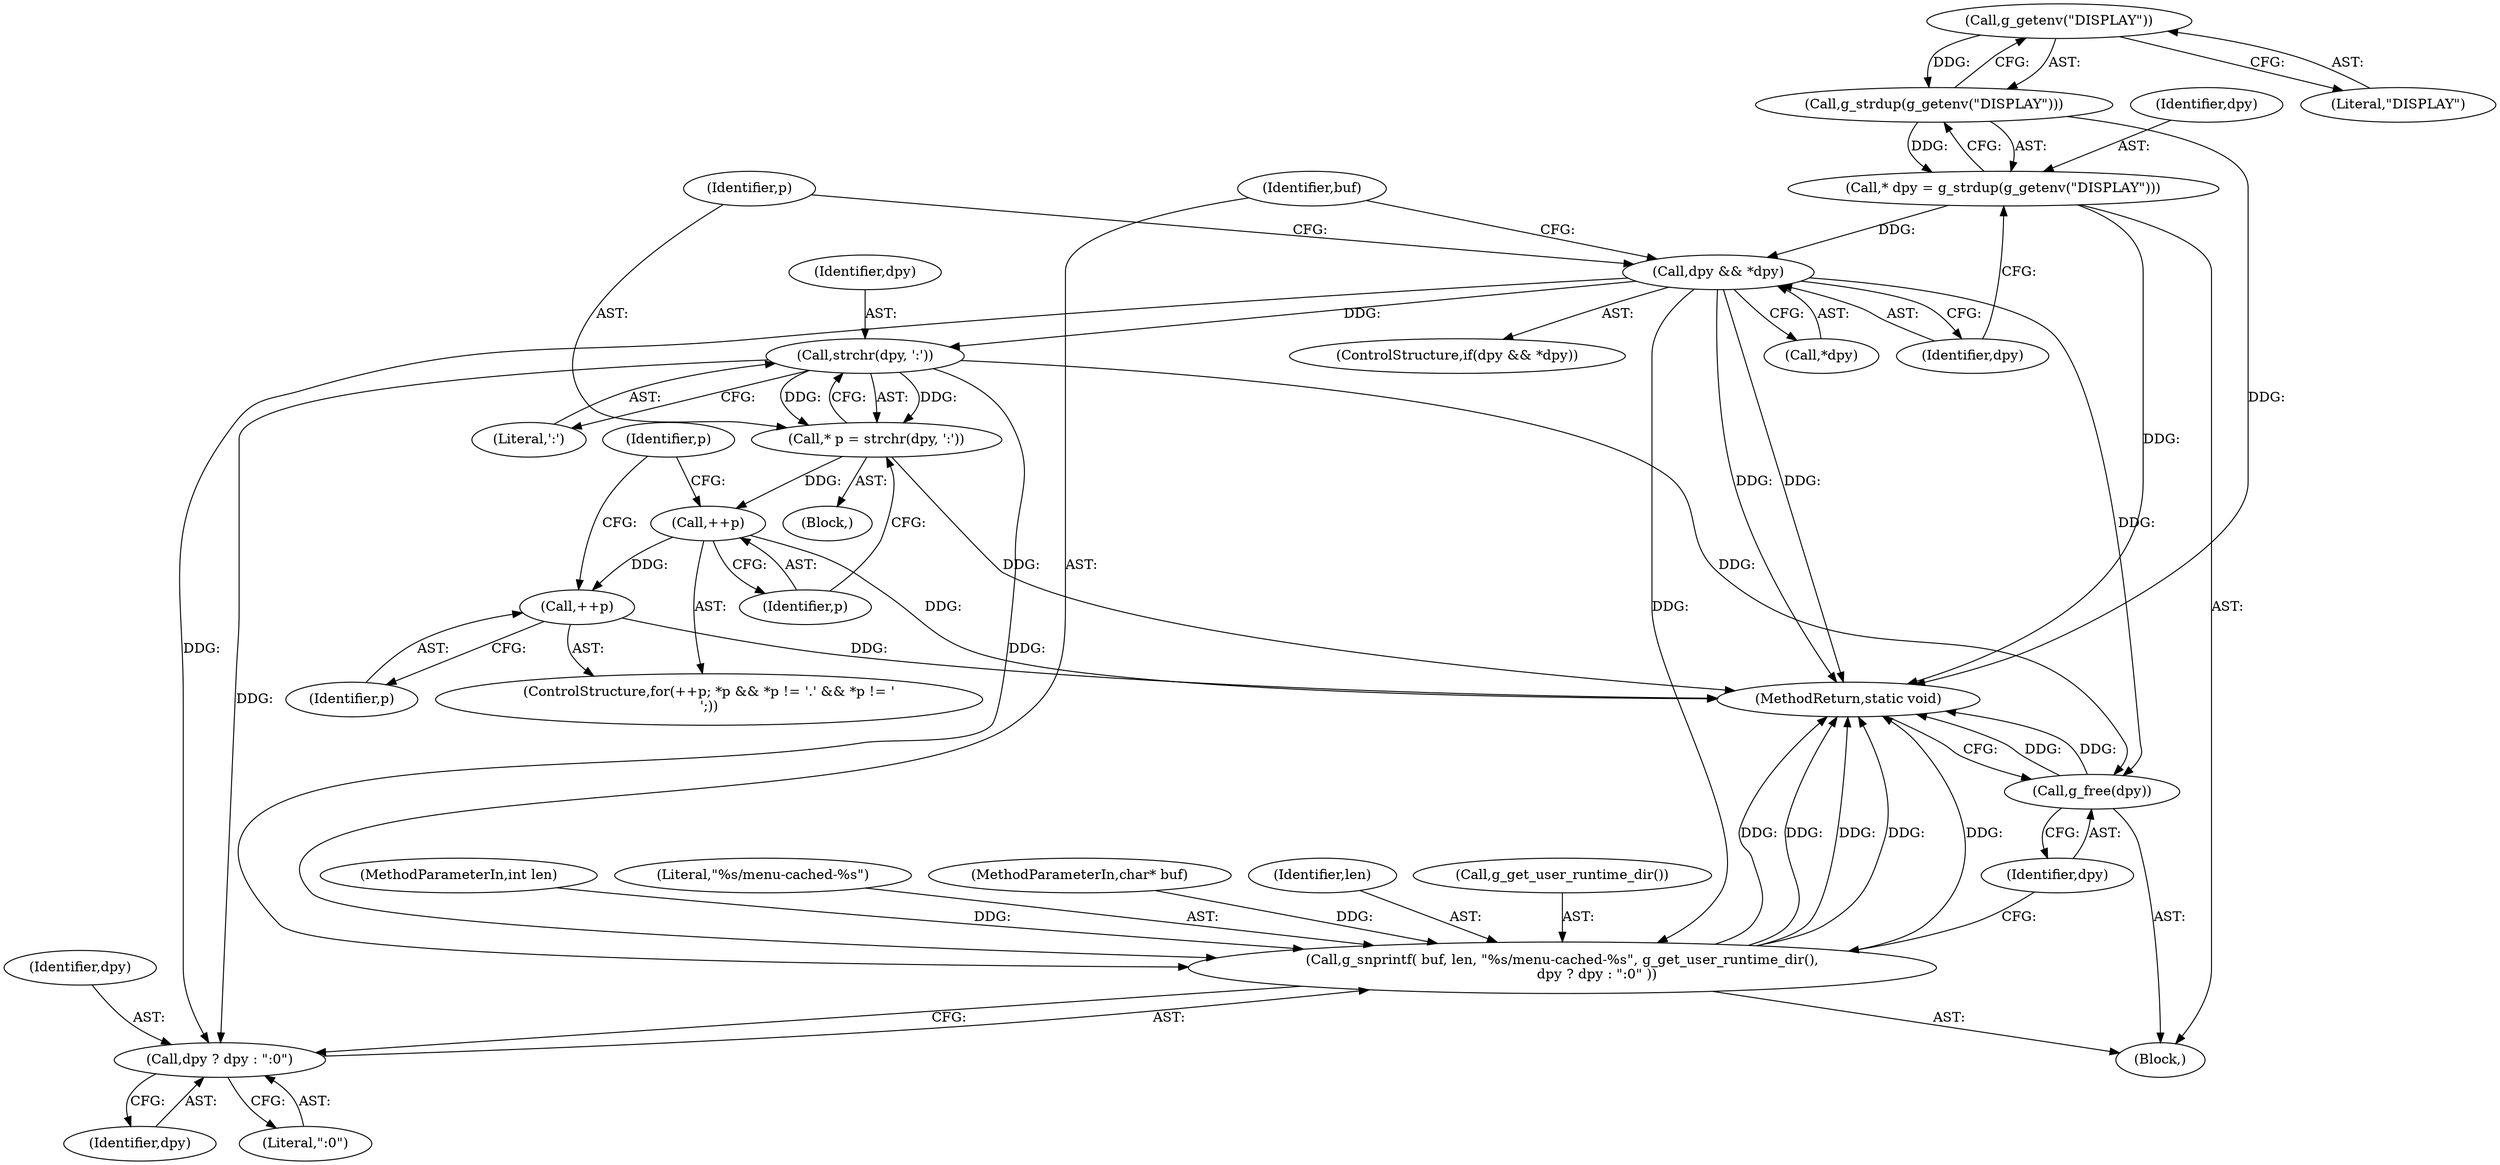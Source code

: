 digraph "0_lxde_56f66684592abf257c4004e6e1fff041c64a12ce@API" {
"1000108" [label="(Call,g_getenv(\"DISPLAY\"))"];
"1000107" [label="(Call,g_strdup(g_getenv(\"DISPLAY\")))"];
"1000105" [label="(Call,* dpy = g_strdup(g_getenv(\"DISPLAY\")))"];
"1000111" [label="(Call,dpy && *dpy)"];
"1000119" [label="(Call,strchr(dpy, ':'))"];
"1000117" [label="(Call,* p = strchr(dpy, ':'))"];
"1000123" [label="(Call,++p)"];
"1000137" [label="(Call,++p)"];
"1000146" [label="(Call,g_snprintf( buf, len, \"%s/menu-cached-%s\", g_get_user_runtime_dir(),\n                dpy ? dpy : \":0\" ))"];
"1000151" [label="(Call,dpy ? dpy : \":0\")"];
"1000155" [label="(Call,g_free(dpy))"];
"1000127" [label="(Identifier,p)"];
"1000122" [label="(ControlStructure,for(++p; *p && *p != '.' && *p != '\n';))"];
"1000105" [label="(Call,* dpy = g_strdup(g_getenv(\"DISPLAY\")))"];
"1000102" [label="(MethodParameterIn,int len)"];
"1000113" [label="(Call,*dpy)"];
"1000124" [label="(Identifier,p)"];
"1000151" [label="(Call,dpy ? dpy : \":0\")"];
"1000137" [label="(Call,++p)"];
"1000123" [label="(Call,++p)"];
"1000108" [label="(Call,g_getenv(\"DISPLAY\"))"];
"1000157" [label="(MethodReturn,static void)"];
"1000118" [label="(Identifier,p)"];
"1000153" [label="(Identifier,dpy)"];
"1000152" [label="(Identifier,dpy)"];
"1000154" [label="(Literal,\":0\")"];
"1000111" [label="(Call,dpy && *dpy)"];
"1000149" [label="(Literal,\"%s/menu-cached-%s\")"];
"1000101" [label="(MethodParameterIn,char* buf)"];
"1000148" [label="(Identifier,len)"];
"1000109" [label="(Literal,\"DISPLAY\")"];
"1000150" [label="(Call,g_get_user_runtime_dir())"];
"1000103" [label="(Block,)"];
"1000146" [label="(Call,g_snprintf( buf, len, \"%s/menu-cached-%s\", g_get_user_runtime_dir(),\n                dpy ? dpy : \":0\" ))"];
"1000115" [label="(Block,)"];
"1000147" [label="(Identifier,buf)"];
"1000107" [label="(Call,g_strdup(g_getenv(\"DISPLAY\")))"];
"1000156" [label="(Identifier,dpy)"];
"1000120" [label="(Identifier,dpy)"];
"1000155" [label="(Call,g_free(dpy))"];
"1000112" [label="(Identifier,dpy)"];
"1000121" [label="(Literal,':')"];
"1000106" [label="(Identifier,dpy)"];
"1000110" [label="(ControlStructure,if(dpy && *dpy))"];
"1000117" [label="(Call,* p = strchr(dpy, ':'))"];
"1000138" [label="(Identifier,p)"];
"1000119" [label="(Call,strchr(dpy, ':'))"];
"1000108" -> "1000107"  [label="AST: "];
"1000108" -> "1000109"  [label="CFG: "];
"1000109" -> "1000108"  [label="AST: "];
"1000107" -> "1000108"  [label="CFG: "];
"1000108" -> "1000107"  [label="DDG: "];
"1000107" -> "1000105"  [label="AST: "];
"1000105" -> "1000107"  [label="CFG: "];
"1000107" -> "1000157"  [label="DDG: "];
"1000107" -> "1000105"  [label="DDG: "];
"1000105" -> "1000103"  [label="AST: "];
"1000106" -> "1000105"  [label="AST: "];
"1000112" -> "1000105"  [label="CFG: "];
"1000105" -> "1000157"  [label="DDG: "];
"1000105" -> "1000111"  [label="DDG: "];
"1000111" -> "1000110"  [label="AST: "];
"1000111" -> "1000112"  [label="CFG: "];
"1000111" -> "1000113"  [label="CFG: "];
"1000112" -> "1000111"  [label="AST: "];
"1000113" -> "1000111"  [label="AST: "];
"1000118" -> "1000111"  [label="CFG: "];
"1000147" -> "1000111"  [label="CFG: "];
"1000111" -> "1000157"  [label="DDG: "];
"1000111" -> "1000157"  [label="DDG: "];
"1000111" -> "1000119"  [label="DDG: "];
"1000111" -> "1000146"  [label="DDG: "];
"1000111" -> "1000151"  [label="DDG: "];
"1000111" -> "1000155"  [label="DDG: "];
"1000119" -> "1000117"  [label="AST: "];
"1000119" -> "1000121"  [label="CFG: "];
"1000120" -> "1000119"  [label="AST: "];
"1000121" -> "1000119"  [label="AST: "];
"1000117" -> "1000119"  [label="CFG: "];
"1000119" -> "1000117"  [label="DDG: "];
"1000119" -> "1000117"  [label="DDG: "];
"1000119" -> "1000146"  [label="DDG: "];
"1000119" -> "1000151"  [label="DDG: "];
"1000119" -> "1000155"  [label="DDG: "];
"1000117" -> "1000115"  [label="AST: "];
"1000118" -> "1000117"  [label="AST: "];
"1000124" -> "1000117"  [label="CFG: "];
"1000117" -> "1000157"  [label="DDG: "];
"1000117" -> "1000123"  [label="DDG: "];
"1000123" -> "1000122"  [label="AST: "];
"1000123" -> "1000124"  [label="CFG: "];
"1000124" -> "1000123"  [label="AST: "];
"1000127" -> "1000123"  [label="CFG: "];
"1000123" -> "1000157"  [label="DDG: "];
"1000123" -> "1000137"  [label="DDG: "];
"1000137" -> "1000122"  [label="AST: "];
"1000137" -> "1000138"  [label="CFG: "];
"1000138" -> "1000137"  [label="AST: "];
"1000127" -> "1000137"  [label="CFG: "];
"1000137" -> "1000157"  [label="DDG: "];
"1000146" -> "1000103"  [label="AST: "];
"1000146" -> "1000151"  [label="CFG: "];
"1000147" -> "1000146"  [label="AST: "];
"1000148" -> "1000146"  [label="AST: "];
"1000149" -> "1000146"  [label="AST: "];
"1000150" -> "1000146"  [label="AST: "];
"1000151" -> "1000146"  [label="AST: "];
"1000156" -> "1000146"  [label="CFG: "];
"1000146" -> "1000157"  [label="DDG: "];
"1000146" -> "1000157"  [label="DDG: "];
"1000146" -> "1000157"  [label="DDG: "];
"1000146" -> "1000157"  [label="DDG: "];
"1000146" -> "1000157"  [label="DDG: "];
"1000101" -> "1000146"  [label="DDG: "];
"1000102" -> "1000146"  [label="DDG: "];
"1000151" -> "1000153"  [label="CFG: "];
"1000151" -> "1000154"  [label="CFG: "];
"1000152" -> "1000151"  [label="AST: "];
"1000153" -> "1000151"  [label="AST: "];
"1000154" -> "1000151"  [label="AST: "];
"1000155" -> "1000103"  [label="AST: "];
"1000155" -> "1000156"  [label="CFG: "];
"1000156" -> "1000155"  [label="AST: "];
"1000157" -> "1000155"  [label="CFG: "];
"1000155" -> "1000157"  [label="DDG: "];
"1000155" -> "1000157"  [label="DDG: "];
}
